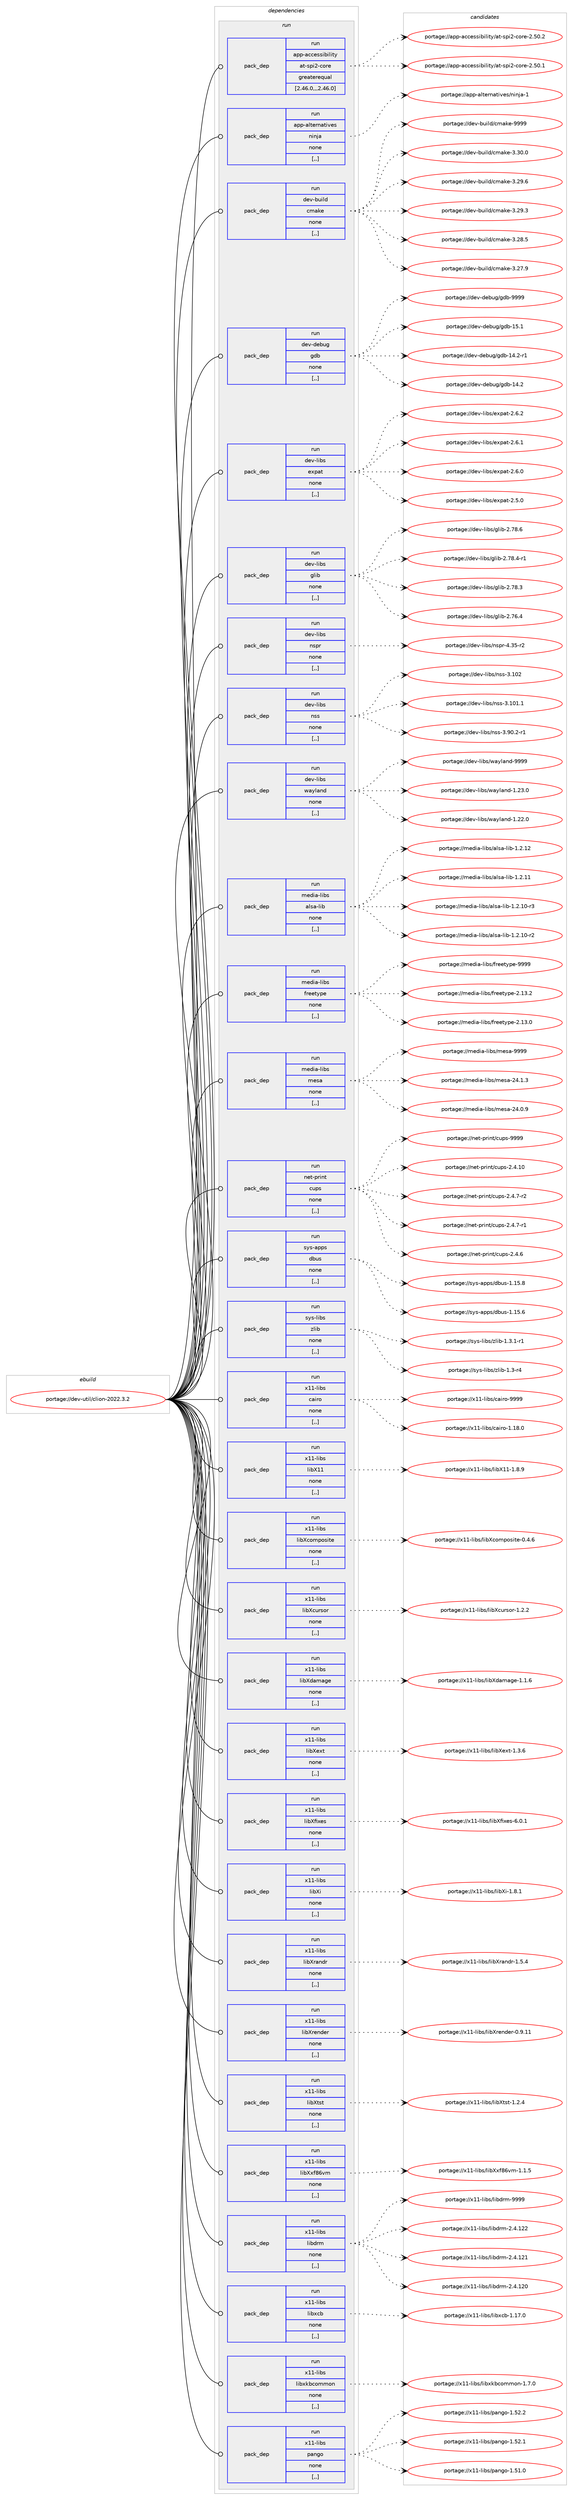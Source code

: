 digraph prolog {

# *************
# Graph options
# *************

newrank=true;
concentrate=true;
compound=true;
graph [rankdir=LR,fontname=Helvetica,fontsize=10,ranksep=1.5];#, ranksep=2.5, nodesep=0.2];
edge  [arrowhead=vee];
node  [fontname=Helvetica,fontsize=10];

# **********
# The ebuild
# **********

subgraph cluster_leftcol {
color=gray;
rank=same;
label=<<i>ebuild</i>>;
id [label="portage://dev-util/clion-2022.3.2", color=red, width=4, href="../dev-util/clion-2022.3.2.svg"];
}

# ****************
# The dependencies
# ****************

subgraph cluster_midcol {
color=gray;
label=<<i>dependencies</i>>;
subgraph cluster_compile {
fillcolor="#eeeeee";
style=filled;
label=<<i>compile</i>>;
}
subgraph cluster_compileandrun {
fillcolor="#eeeeee";
style=filled;
label=<<i>compile and run</i>>;
}
subgraph cluster_run {
fillcolor="#eeeeee";
style=filled;
label=<<i>run</i>>;
subgraph pack150181 {
dependency210689 [label=<<TABLE BORDER="0" CELLBORDER="1" CELLSPACING="0" CELLPADDING="4" WIDTH="220"><TR><TD ROWSPAN="6" CELLPADDING="30">pack_dep</TD></TR><TR><TD WIDTH="110">run</TD></TR><TR><TD>app-accessibility</TD></TR><TR><TD>at-spi2-core</TD></TR><TR><TD>greaterequal</TD></TR><TR><TD>[2.46.0,,,2.46.0]</TD></TR></TABLE>>, shape=none, color=blue];
}
id:e -> dependency210689:w [weight=20,style="solid",arrowhead="odot"];
subgraph pack150182 {
dependency210690 [label=<<TABLE BORDER="0" CELLBORDER="1" CELLSPACING="0" CELLPADDING="4" WIDTH="220"><TR><TD ROWSPAN="6" CELLPADDING="30">pack_dep</TD></TR><TR><TD WIDTH="110">run</TD></TR><TR><TD>app-alternatives</TD></TR><TR><TD>ninja</TD></TR><TR><TD>none</TD></TR><TR><TD>[,,]</TD></TR></TABLE>>, shape=none, color=blue];
}
id:e -> dependency210690:w [weight=20,style="solid",arrowhead="odot"];
subgraph pack150183 {
dependency210691 [label=<<TABLE BORDER="0" CELLBORDER="1" CELLSPACING="0" CELLPADDING="4" WIDTH="220"><TR><TD ROWSPAN="6" CELLPADDING="30">pack_dep</TD></TR><TR><TD WIDTH="110">run</TD></TR><TR><TD>dev-build</TD></TR><TR><TD>cmake</TD></TR><TR><TD>none</TD></TR><TR><TD>[,,]</TD></TR></TABLE>>, shape=none, color=blue];
}
id:e -> dependency210691:w [weight=20,style="solid",arrowhead="odot"];
subgraph pack150184 {
dependency210692 [label=<<TABLE BORDER="0" CELLBORDER="1" CELLSPACING="0" CELLPADDING="4" WIDTH="220"><TR><TD ROWSPAN="6" CELLPADDING="30">pack_dep</TD></TR><TR><TD WIDTH="110">run</TD></TR><TR><TD>dev-debug</TD></TR><TR><TD>gdb</TD></TR><TR><TD>none</TD></TR><TR><TD>[,,]</TD></TR></TABLE>>, shape=none, color=blue];
}
id:e -> dependency210692:w [weight=20,style="solid",arrowhead="odot"];
subgraph pack150185 {
dependency210693 [label=<<TABLE BORDER="0" CELLBORDER="1" CELLSPACING="0" CELLPADDING="4" WIDTH="220"><TR><TD ROWSPAN="6" CELLPADDING="30">pack_dep</TD></TR><TR><TD WIDTH="110">run</TD></TR><TR><TD>dev-libs</TD></TR><TR><TD>expat</TD></TR><TR><TD>none</TD></TR><TR><TD>[,,]</TD></TR></TABLE>>, shape=none, color=blue];
}
id:e -> dependency210693:w [weight=20,style="solid",arrowhead="odot"];
subgraph pack150186 {
dependency210694 [label=<<TABLE BORDER="0" CELLBORDER="1" CELLSPACING="0" CELLPADDING="4" WIDTH="220"><TR><TD ROWSPAN="6" CELLPADDING="30">pack_dep</TD></TR><TR><TD WIDTH="110">run</TD></TR><TR><TD>dev-libs</TD></TR><TR><TD>glib</TD></TR><TR><TD>none</TD></TR><TR><TD>[,,]</TD></TR></TABLE>>, shape=none, color=blue];
}
id:e -> dependency210694:w [weight=20,style="solid",arrowhead="odot"];
subgraph pack150187 {
dependency210695 [label=<<TABLE BORDER="0" CELLBORDER="1" CELLSPACING="0" CELLPADDING="4" WIDTH="220"><TR><TD ROWSPAN="6" CELLPADDING="30">pack_dep</TD></TR><TR><TD WIDTH="110">run</TD></TR><TR><TD>dev-libs</TD></TR><TR><TD>nspr</TD></TR><TR><TD>none</TD></TR><TR><TD>[,,]</TD></TR></TABLE>>, shape=none, color=blue];
}
id:e -> dependency210695:w [weight=20,style="solid",arrowhead="odot"];
subgraph pack150188 {
dependency210696 [label=<<TABLE BORDER="0" CELLBORDER="1" CELLSPACING="0" CELLPADDING="4" WIDTH="220"><TR><TD ROWSPAN="6" CELLPADDING="30">pack_dep</TD></TR><TR><TD WIDTH="110">run</TD></TR><TR><TD>dev-libs</TD></TR><TR><TD>nss</TD></TR><TR><TD>none</TD></TR><TR><TD>[,,]</TD></TR></TABLE>>, shape=none, color=blue];
}
id:e -> dependency210696:w [weight=20,style="solid",arrowhead="odot"];
subgraph pack150189 {
dependency210697 [label=<<TABLE BORDER="0" CELLBORDER="1" CELLSPACING="0" CELLPADDING="4" WIDTH="220"><TR><TD ROWSPAN="6" CELLPADDING="30">pack_dep</TD></TR><TR><TD WIDTH="110">run</TD></TR><TR><TD>dev-libs</TD></TR><TR><TD>wayland</TD></TR><TR><TD>none</TD></TR><TR><TD>[,,]</TD></TR></TABLE>>, shape=none, color=blue];
}
id:e -> dependency210697:w [weight=20,style="solid",arrowhead="odot"];
subgraph pack150190 {
dependency210698 [label=<<TABLE BORDER="0" CELLBORDER="1" CELLSPACING="0" CELLPADDING="4" WIDTH="220"><TR><TD ROWSPAN="6" CELLPADDING="30">pack_dep</TD></TR><TR><TD WIDTH="110">run</TD></TR><TR><TD>media-libs</TD></TR><TR><TD>alsa-lib</TD></TR><TR><TD>none</TD></TR><TR><TD>[,,]</TD></TR></TABLE>>, shape=none, color=blue];
}
id:e -> dependency210698:w [weight=20,style="solid",arrowhead="odot"];
subgraph pack150191 {
dependency210699 [label=<<TABLE BORDER="0" CELLBORDER="1" CELLSPACING="0" CELLPADDING="4" WIDTH="220"><TR><TD ROWSPAN="6" CELLPADDING="30">pack_dep</TD></TR><TR><TD WIDTH="110">run</TD></TR><TR><TD>media-libs</TD></TR><TR><TD>freetype</TD></TR><TR><TD>none</TD></TR><TR><TD>[,,]</TD></TR></TABLE>>, shape=none, color=blue];
}
id:e -> dependency210699:w [weight=20,style="solid",arrowhead="odot"];
subgraph pack150192 {
dependency210700 [label=<<TABLE BORDER="0" CELLBORDER="1" CELLSPACING="0" CELLPADDING="4" WIDTH="220"><TR><TD ROWSPAN="6" CELLPADDING="30">pack_dep</TD></TR><TR><TD WIDTH="110">run</TD></TR><TR><TD>media-libs</TD></TR><TR><TD>mesa</TD></TR><TR><TD>none</TD></TR><TR><TD>[,,]</TD></TR></TABLE>>, shape=none, color=blue];
}
id:e -> dependency210700:w [weight=20,style="solid",arrowhead="odot"];
subgraph pack150193 {
dependency210701 [label=<<TABLE BORDER="0" CELLBORDER="1" CELLSPACING="0" CELLPADDING="4" WIDTH="220"><TR><TD ROWSPAN="6" CELLPADDING="30">pack_dep</TD></TR><TR><TD WIDTH="110">run</TD></TR><TR><TD>net-print</TD></TR><TR><TD>cups</TD></TR><TR><TD>none</TD></TR><TR><TD>[,,]</TD></TR></TABLE>>, shape=none, color=blue];
}
id:e -> dependency210701:w [weight=20,style="solid",arrowhead="odot"];
subgraph pack150194 {
dependency210702 [label=<<TABLE BORDER="0" CELLBORDER="1" CELLSPACING="0" CELLPADDING="4" WIDTH="220"><TR><TD ROWSPAN="6" CELLPADDING="30">pack_dep</TD></TR><TR><TD WIDTH="110">run</TD></TR><TR><TD>sys-apps</TD></TR><TR><TD>dbus</TD></TR><TR><TD>none</TD></TR><TR><TD>[,,]</TD></TR></TABLE>>, shape=none, color=blue];
}
id:e -> dependency210702:w [weight=20,style="solid",arrowhead="odot"];
subgraph pack150195 {
dependency210703 [label=<<TABLE BORDER="0" CELLBORDER="1" CELLSPACING="0" CELLPADDING="4" WIDTH="220"><TR><TD ROWSPAN="6" CELLPADDING="30">pack_dep</TD></TR><TR><TD WIDTH="110">run</TD></TR><TR><TD>sys-libs</TD></TR><TR><TD>zlib</TD></TR><TR><TD>none</TD></TR><TR><TD>[,,]</TD></TR></TABLE>>, shape=none, color=blue];
}
id:e -> dependency210703:w [weight=20,style="solid",arrowhead="odot"];
subgraph pack150196 {
dependency210704 [label=<<TABLE BORDER="0" CELLBORDER="1" CELLSPACING="0" CELLPADDING="4" WIDTH="220"><TR><TD ROWSPAN="6" CELLPADDING="30">pack_dep</TD></TR><TR><TD WIDTH="110">run</TD></TR><TR><TD>x11-libs</TD></TR><TR><TD>cairo</TD></TR><TR><TD>none</TD></TR><TR><TD>[,,]</TD></TR></TABLE>>, shape=none, color=blue];
}
id:e -> dependency210704:w [weight=20,style="solid",arrowhead="odot"];
subgraph pack150197 {
dependency210705 [label=<<TABLE BORDER="0" CELLBORDER="1" CELLSPACING="0" CELLPADDING="4" WIDTH="220"><TR><TD ROWSPAN="6" CELLPADDING="30">pack_dep</TD></TR><TR><TD WIDTH="110">run</TD></TR><TR><TD>x11-libs</TD></TR><TR><TD>libX11</TD></TR><TR><TD>none</TD></TR><TR><TD>[,,]</TD></TR></TABLE>>, shape=none, color=blue];
}
id:e -> dependency210705:w [weight=20,style="solid",arrowhead="odot"];
subgraph pack150198 {
dependency210706 [label=<<TABLE BORDER="0" CELLBORDER="1" CELLSPACING="0" CELLPADDING="4" WIDTH="220"><TR><TD ROWSPAN="6" CELLPADDING="30">pack_dep</TD></TR><TR><TD WIDTH="110">run</TD></TR><TR><TD>x11-libs</TD></TR><TR><TD>libXcomposite</TD></TR><TR><TD>none</TD></TR><TR><TD>[,,]</TD></TR></TABLE>>, shape=none, color=blue];
}
id:e -> dependency210706:w [weight=20,style="solid",arrowhead="odot"];
subgraph pack150199 {
dependency210707 [label=<<TABLE BORDER="0" CELLBORDER="1" CELLSPACING="0" CELLPADDING="4" WIDTH="220"><TR><TD ROWSPAN="6" CELLPADDING="30">pack_dep</TD></TR><TR><TD WIDTH="110">run</TD></TR><TR><TD>x11-libs</TD></TR><TR><TD>libXcursor</TD></TR><TR><TD>none</TD></TR><TR><TD>[,,]</TD></TR></TABLE>>, shape=none, color=blue];
}
id:e -> dependency210707:w [weight=20,style="solid",arrowhead="odot"];
subgraph pack150200 {
dependency210708 [label=<<TABLE BORDER="0" CELLBORDER="1" CELLSPACING="0" CELLPADDING="4" WIDTH="220"><TR><TD ROWSPAN="6" CELLPADDING="30">pack_dep</TD></TR><TR><TD WIDTH="110">run</TD></TR><TR><TD>x11-libs</TD></TR><TR><TD>libXdamage</TD></TR><TR><TD>none</TD></TR><TR><TD>[,,]</TD></TR></TABLE>>, shape=none, color=blue];
}
id:e -> dependency210708:w [weight=20,style="solid",arrowhead="odot"];
subgraph pack150201 {
dependency210709 [label=<<TABLE BORDER="0" CELLBORDER="1" CELLSPACING="0" CELLPADDING="4" WIDTH="220"><TR><TD ROWSPAN="6" CELLPADDING="30">pack_dep</TD></TR><TR><TD WIDTH="110">run</TD></TR><TR><TD>x11-libs</TD></TR><TR><TD>libXext</TD></TR><TR><TD>none</TD></TR><TR><TD>[,,]</TD></TR></TABLE>>, shape=none, color=blue];
}
id:e -> dependency210709:w [weight=20,style="solid",arrowhead="odot"];
subgraph pack150202 {
dependency210710 [label=<<TABLE BORDER="0" CELLBORDER="1" CELLSPACING="0" CELLPADDING="4" WIDTH="220"><TR><TD ROWSPAN="6" CELLPADDING="30">pack_dep</TD></TR><TR><TD WIDTH="110">run</TD></TR><TR><TD>x11-libs</TD></TR><TR><TD>libXfixes</TD></TR><TR><TD>none</TD></TR><TR><TD>[,,]</TD></TR></TABLE>>, shape=none, color=blue];
}
id:e -> dependency210710:w [weight=20,style="solid",arrowhead="odot"];
subgraph pack150203 {
dependency210711 [label=<<TABLE BORDER="0" CELLBORDER="1" CELLSPACING="0" CELLPADDING="4" WIDTH="220"><TR><TD ROWSPAN="6" CELLPADDING="30">pack_dep</TD></TR><TR><TD WIDTH="110">run</TD></TR><TR><TD>x11-libs</TD></TR><TR><TD>libXi</TD></TR><TR><TD>none</TD></TR><TR><TD>[,,]</TD></TR></TABLE>>, shape=none, color=blue];
}
id:e -> dependency210711:w [weight=20,style="solid",arrowhead="odot"];
subgraph pack150204 {
dependency210712 [label=<<TABLE BORDER="0" CELLBORDER="1" CELLSPACING="0" CELLPADDING="4" WIDTH="220"><TR><TD ROWSPAN="6" CELLPADDING="30">pack_dep</TD></TR><TR><TD WIDTH="110">run</TD></TR><TR><TD>x11-libs</TD></TR><TR><TD>libXrandr</TD></TR><TR><TD>none</TD></TR><TR><TD>[,,]</TD></TR></TABLE>>, shape=none, color=blue];
}
id:e -> dependency210712:w [weight=20,style="solid",arrowhead="odot"];
subgraph pack150205 {
dependency210713 [label=<<TABLE BORDER="0" CELLBORDER="1" CELLSPACING="0" CELLPADDING="4" WIDTH="220"><TR><TD ROWSPAN="6" CELLPADDING="30">pack_dep</TD></TR><TR><TD WIDTH="110">run</TD></TR><TR><TD>x11-libs</TD></TR><TR><TD>libXrender</TD></TR><TR><TD>none</TD></TR><TR><TD>[,,]</TD></TR></TABLE>>, shape=none, color=blue];
}
id:e -> dependency210713:w [weight=20,style="solid",arrowhead="odot"];
subgraph pack150206 {
dependency210714 [label=<<TABLE BORDER="0" CELLBORDER="1" CELLSPACING="0" CELLPADDING="4" WIDTH="220"><TR><TD ROWSPAN="6" CELLPADDING="30">pack_dep</TD></TR><TR><TD WIDTH="110">run</TD></TR><TR><TD>x11-libs</TD></TR><TR><TD>libXtst</TD></TR><TR><TD>none</TD></TR><TR><TD>[,,]</TD></TR></TABLE>>, shape=none, color=blue];
}
id:e -> dependency210714:w [weight=20,style="solid",arrowhead="odot"];
subgraph pack150207 {
dependency210715 [label=<<TABLE BORDER="0" CELLBORDER="1" CELLSPACING="0" CELLPADDING="4" WIDTH="220"><TR><TD ROWSPAN="6" CELLPADDING="30">pack_dep</TD></TR><TR><TD WIDTH="110">run</TD></TR><TR><TD>x11-libs</TD></TR><TR><TD>libXxf86vm</TD></TR><TR><TD>none</TD></TR><TR><TD>[,,]</TD></TR></TABLE>>, shape=none, color=blue];
}
id:e -> dependency210715:w [weight=20,style="solid",arrowhead="odot"];
subgraph pack150208 {
dependency210716 [label=<<TABLE BORDER="0" CELLBORDER="1" CELLSPACING="0" CELLPADDING="4" WIDTH="220"><TR><TD ROWSPAN="6" CELLPADDING="30">pack_dep</TD></TR><TR><TD WIDTH="110">run</TD></TR><TR><TD>x11-libs</TD></TR><TR><TD>libdrm</TD></TR><TR><TD>none</TD></TR><TR><TD>[,,]</TD></TR></TABLE>>, shape=none, color=blue];
}
id:e -> dependency210716:w [weight=20,style="solid",arrowhead="odot"];
subgraph pack150209 {
dependency210717 [label=<<TABLE BORDER="0" CELLBORDER="1" CELLSPACING="0" CELLPADDING="4" WIDTH="220"><TR><TD ROWSPAN="6" CELLPADDING="30">pack_dep</TD></TR><TR><TD WIDTH="110">run</TD></TR><TR><TD>x11-libs</TD></TR><TR><TD>libxcb</TD></TR><TR><TD>none</TD></TR><TR><TD>[,,]</TD></TR></TABLE>>, shape=none, color=blue];
}
id:e -> dependency210717:w [weight=20,style="solid",arrowhead="odot"];
subgraph pack150210 {
dependency210718 [label=<<TABLE BORDER="0" CELLBORDER="1" CELLSPACING="0" CELLPADDING="4" WIDTH="220"><TR><TD ROWSPAN="6" CELLPADDING="30">pack_dep</TD></TR><TR><TD WIDTH="110">run</TD></TR><TR><TD>x11-libs</TD></TR><TR><TD>libxkbcommon</TD></TR><TR><TD>none</TD></TR><TR><TD>[,,]</TD></TR></TABLE>>, shape=none, color=blue];
}
id:e -> dependency210718:w [weight=20,style="solid",arrowhead="odot"];
subgraph pack150211 {
dependency210719 [label=<<TABLE BORDER="0" CELLBORDER="1" CELLSPACING="0" CELLPADDING="4" WIDTH="220"><TR><TD ROWSPAN="6" CELLPADDING="30">pack_dep</TD></TR><TR><TD WIDTH="110">run</TD></TR><TR><TD>x11-libs</TD></TR><TR><TD>pango</TD></TR><TR><TD>none</TD></TR><TR><TD>[,,]</TD></TR></TABLE>>, shape=none, color=blue];
}
id:e -> dependency210719:w [weight=20,style="solid",arrowhead="odot"];
}
}

# **************
# The candidates
# **************

subgraph cluster_choices {
rank=same;
color=gray;
label=<<i>candidates</i>>;

subgraph choice150181 {
color=black;
nodesep=1;
choice97112112459799991011151151059810510810511612147971164511511210550459911111410145504653484650 [label="portage://app-accessibility/at-spi2-core-2.50.2", color=red, width=4,href="../app-accessibility/at-spi2-core-2.50.2.svg"];
choice97112112459799991011151151059810510810511612147971164511511210550459911111410145504653484649 [label="portage://app-accessibility/at-spi2-core-2.50.1", color=red, width=4,href="../app-accessibility/at-spi2-core-2.50.1.svg"];
dependency210689:e -> choice97112112459799991011151151059810510810511612147971164511511210550459911111410145504653484650:w [style=dotted,weight="100"];
dependency210689:e -> choice97112112459799991011151151059810510810511612147971164511511210550459911111410145504653484649:w [style=dotted,weight="100"];
}
subgraph choice150182 {
color=black;
nodesep=1;
choice9711211245971081161011141109711610511810111547110105110106974549 [label="portage://app-alternatives/ninja-1", color=red, width=4,href="../app-alternatives/ninja-1.svg"];
dependency210690:e -> choice9711211245971081161011141109711610511810111547110105110106974549:w [style=dotted,weight="100"];
}
subgraph choice150183 {
color=black;
nodesep=1;
choice10010111845981171051081004799109971071014557575757 [label="portage://dev-build/cmake-9999", color=red, width=4,href="../dev-build/cmake-9999.svg"];
choice100101118459811710510810047991099710710145514651484648 [label="portage://dev-build/cmake-3.30.0", color=red, width=4,href="../dev-build/cmake-3.30.0.svg"];
choice100101118459811710510810047991099710710145514650574654 [label="portage://dev-build/cmake-3.29.6", color=red, width=4,href="../dev-build/cmake-3.29.6.svg"];
choice100101118459811710510810047991099710710145514650574651 [label="portage://dev-build/cmake-3.29.3", color=red, width=4,href="../dev-build/cmake-3.29.3.svg"];
choice100101118459811710510810047991099710710145514650564653 [label="portage://dev-build/cmake-3.28.5", color=red, width=4,href="../dev-build/cmake-3.28.5.svg"];
choice100101118459811710510810047991099710710145514650554657 [label="portage://dev-build/cmake-3.27.9", color=red, width=4,href="../dev-build/cmake-3.27.9.svg"];
dependency210691:e -> choice10010111845981171051081004799109971071014557575757:w [style=dotted,weight="100"];
dependency210691:e -> choice100101118459811710510810047991099710710145514651484648:w [style=dotted,weight="100"];
dependency210691:e -> choice100101118459811710510810047991099710710145514650574654:w [style=dotted,weight="100"];
dependency210691:e -> choice100101118459811710510810047991099710710145514650574651:w [style=dotted,weight="100"];
dependency210691:e -> choice100101118459811710510810047991099710710145514650564653:w [style=dotted,weight="100"];
dependency210691:e -> choice100101118459811710510810047991099710710145514650554657:w [style=dotted,weight="100"];
}
subgraph choice150184 {
color=black;
nodesep=1;
choice100101118451001019811710347103100984557575757 [label="portage://dev-debug/gdb-9999", color=red, width=4,href="../dev-debug/gdb-9999.svg"];
choice100101118451001019811710347103100984549534649 [label="portage://dev-debug/gdb-15.1", color=red, width=4,href="../dev-debug/gdb-15.1.svg"];
choice1001011184510010198117103471031009845495246504511449 [label="portage://dev-debug/gdb-14.2-r1", color=red, width=4,href="../dev-debug/gdb-14.2-r1.svg"];
choice100101118451001019811710347103100984549524650 [label="portage://dev-debug/gdb-14.2", color=red, width=4,href="../dev-debug/gdb-14.2.svg"];
dependency210692:e -> choice100101118451001019811710347103100984557575757:w [style=dotted,weight="100"];
dependency210692:e -> choice100101118451001019811710347103100984549534649:w [style=dotted,weight="100"];
dependency210692:e -> choice1001011184510010198117103471031009845495246504511449:w [style=dotted,weight="100"];
dependency210692:e -> choice100101118451001019811710347103100984549524650:w [style=dotted,weight="100"];
}
subgraph choice150185 {
color=black;
nodesep=1;
choice10010111845108105981154710112011297116455046544650 [label="portage://dev-libs/expat-2.6.2", color=red, width=4,href="../dev-libs/expat-2.6.2.svg"];
choice10010111845108105981154710112011297116455046544649 [label="portage://dev-libs/expat-2.6.1", color=red, width=4,href="../dev-libs/expat-2.6.1.svg"];
choice10010111845108105981154710112011297116455046544648 [label="portage://dev-libs/expat-2.6.0", color=red, width=4,href="../dev-libs/expat-2.6.0.svg"];
choice10010111845108105981154710112011297116455046534648 [label="portage://dev-libs/expat-2.5.0", color=red, width=4,href="../dev-libs/expat-2.5.0.svg"];
dependency210693:e -> choice10010111845108105981154710112011297116455046544650:w [style=dotted,weight="100"];
dependency210693:e -> choice10010111845108105981154710112011297116455046544649:w [style=dotted,weight="100"];
dependency210693:e -> choice10010111845108105981154710112011297116455046544648:w [style=dotted,weight="100"];
dependency210693:e -> choice10010111845108105981154710112011297116455046534648:w [style=dotted,weight="100"];
}
subgraph choice150186 {
color=black;
nodesep=1;
choice1001011184510810598115471031081059845504655564654 [label="portage://dev-libs/glib-2.78.6", color=red, width=4,href="../dev-libs/glib-2.78.6.svg"];
choice10010111845108105981154710310810598455046555646524511449 [label="portage://dev-libs/glib-2.78.4-r1", color=red, width=4,href="../dev-libs/glib-2.78.4-r1.svg"];
choice1001011184510810598115471031081059845504655564651 [label="portage://dev-libs/glib-2.78.3", color=red, width=4,href="../dev-libs/glib-2.78.3.svg"];
choice1001011184510810598115471031081059845504655544652 [label="portage://dev-libs/glib-2.76.4", color=red, width=4,href="../dev-libs/glib-2.76.4.svg"];
dependency210694:e -> choice1001011184510810598115471031081059845504655564654:w [style=dotted,weight="100"];
dependency210694:e -> choice10010111845108105981154710310810598455046555646524511449:w [style=dotted,weight="100"];
dependency210694:e -> choice1001011184510810598115471031081059845504655564651:w [style=dotted,weight="100"];
dependency210694:e -> choice1001011184510810598115471031081059845504655544652:w [style=dotted,weight="100"];
}
subgraph choice150187 {
color=black;
nodesep=1;
choice10010111845108105981154711011511211445524651534511450 [label="portage://dev-libs/nspr-4.35-r2", color=red, width=4,href="../dev-libs/nspr-4.35-r2.svg"];
dependency210695:e -> choice10010111845108105981154711011511211445524651534511450:w [style=dotted,weight="100"];
}
subgraph choice150188 {
color=black;
nodesep=1;
choice100101118451081059811547110115115455146494850 [label="portage://dev-libs/nss-3.102", color=red, width=4,href="../dev-libs/nss-3.102.svg"];
choice1001011184510810598115471101151154551464948494649 [label="portage://dev-libs/nss-3.101.1", color=red, width=4,href="../dev-libs/nss-3.101.1.svg"];
choice100101118451081059811547110115115455146574846504511449 [label="portage://dev-libs/nss-3.90.2-r1", color=red, width=4,href="../dev-libs/nss-3.90.2-r1.svg"];
dependency210696:e -> choice100101118451081059811547110115115455146494850:w [style=dotted,weight="100"];
dependency210696:e -> choice1001011184510810598115471101151154551464948494649:w [style=dotted,weight="100"];
dependency210696:e -> choice100101118451081059811547110115115455146574846504511449:w [style=dotted,weight="100"];
}
subgraph choice150189 {
color=black;
nodesep=1;
choice10010111845108105981154711997121108971101004557575757 [label="portage://dev-libs/wayland-9999", color=red, width=4,href="../dev-libs/wayland-9999.svg"];
choice100101118451081059811547119971211089711010045494650514648 [label="portage://dev-libs/wayland-1.23.0", color=red, width=4,href="../dev-libs/wayland-1.23.0.svg"];
choice100101118451081059811547119971211089711010045494650504648 [label="portage://dev-libs/wayland-1.22.0", color=red, width=4,href="../dev-libs/wayland-1.22.0.svg"];
dependency210697:e -> choice10010111845108105981154711997121108971101004557575757:w [style=dotted,weight="100"];
dependency210697:e -> choice100101118451081059811547119971211089711010045494650514648:w [style=dotted,weight="100"];
dependency210697:e -> choice100101118451081059811547119971211089711010045494650504648:w [style=dotted,weight="100"];
}
subgraph choice150190 {
color=black;
nodesep=1;
choice109101100105974510810598115479710811597451081059845494650464950 [label="portage://media-libs/alsa-lib-1.2.12", color=red, width=4,href="../media-libs/alsa-lib-1.2.12.svg"];
choice109101100105974510810598115479710811597451081059845494650464949 [label="portage://media-libs/alsa-lib-1.2.11", color=red, width=4,href="../media-libs/alsa-lib-1.2.11.svg"];
choice1091011001059745108105981154797108115974510810598454946504649484511451 [label="portage://media-libs/alsa-lib-1.2.10-r3", color=red, width=4,href="../media-libs/alsa-lib-1.2.10-r3.svg"];
choice1091011001059745108105981154797108115974510810598454946504649484511450 [label="portage://media-libs/alsa-lib-1.2.10-r2", color=red, width=4,href="../media-libs/alsa-lib-1.2.10-r2.svg"];
dependency210698:e -> choice109101100105974510810598115479710811597451081059845494650464950:w [style=dotted,weight="100"];
dependency210698:e -> choice109101100105974510810598115479710811597451081059845494650464949:w [style=dotted,weight="100"];
dependency210698:e -> choice1091011001059745108105981154797108115974510810598454946504649484511451:w [style=dotted,weight="100"];
dependency210698:e -> choice1091011001059745108105981154797108115974510810598454946504649484511450:w [style=dotted,weight="100"];
}
subgraph choice150191 {
color=black;
nodesep=1;
choice109101100105974510810598115471021141011011161211121014557575757 [label="portage://media-libs/freetype-9999", color=red, width=4,href="../media-libs/freetype-9999.svg"];
choice1091011001059745108105981154710211410110111612111210145504649514650 [label="portage://media-libs/freetype-2.13.2", color=red, width=4,href="../media-libs/freetype-2.13.2.svg"];
choice1091011001059745108105981154710211410110111612111210145504649514648 [label="portage://media-libs/freetype-2.13.0", color=red, width=4,href="../media-libs/freetype-2.13.0.svg"];
dependency210699:e -> choice109101100105974510810598115471021141011011161211121014557575757:w [style=dotted,weight="100"];
dependency210699:e -> choice1091011001059745108105981154710211410110111612111210145504649514650:w [style=dotted,weight="100"];
dependency210699:e -> choice1091011001059745108105981154710211410110111612111210145504649514648:w [style=dotted,weight="100"];
}
subgraph choice150192 {
color=black;
nodesep=1;
choice10910110010597451081059811547109101115974557575757 [label="portage://media-libs/mesa-9999", color=red, width=4,href="../media-libs/mesa-9999.svg"];
choice109101100105974510810598115471091011159745505246494651 [label="portage://media-libs/mesa-24.1.3", color=red, width=4,href="../media-libs/mesa-24.1.3.svg"];
choice109101100105974510810598115471091011159745505246484657 [label="portage://media-libs/mesa-24.0.9", color=red, width=4,href="../media-libs/mesa-24.0.9.svg"];
dependency210700:e -> choice10910110010597451081059811547109101115974557575757:w [style=dotted,weight="100"];
dependency210700:e -> choice109101100105974510810598115471091011159745505246494651:w [style=dotted,weight="100"];
dependency210700:e -> choice109101100105974510810598115471091011159745505246484657:w [style=dotted,weight="100"];
}
subgraph choice150193 {
color=black;
nodesep=1;
choice1101011164511211410511011647991171121154557575757 [label="portage://net-print/cups-9999", color=red, width=4,href="../net-print/cups-9999.svg"];
choice11010111645112114105110116479911711211545504652464948 [label="portage://net-print/cups-2.4.10", color=red, width=4,href="../net-print/cups-2.4.10.svg"];
choice1101011164511211410511011647991171121154550465246554511450 [label="portage://net-print/cups-2.4.7-r2", color=red, width=4,href="../net-print/cups-2.4.7-r2.svg"];
choice1101011164511211410511011647991171121154550465246554511449 [label="portage://net-print/cups-2.4.7-r1", color=red, width=4,href="../net-print/cups-2.4.7-r1.svg"];
choice110101116451121141051101164799117112115455046524654 [label="portage://net-print/cups-2.4.6", color=red, width=4,href="../net-print/cups-2.4.6.svg"];
dependency210701:e -> choice1101011164511211410511011647991171121154557575757:w [style=dotted,weight="100"];
dependency210701:e -> choice11010111645112114105110116479911711211545504652464948:w [style=dotted,weight="100"];
dependency210701:e -> choice1101011164511211410511011647991171121154550465246554511450:w [style=dotted,weight="100"];
dependency210701:e -> choice1101011164511211410511011647991171121154550465246554511449:w [style=dotted,weight="100"];
dependency210701:e -> choice110101116451121141051101164799117112115455046524654:w [style=dotted,weight="100"];
}
subgraph choice150194 {
color=black;
nodesep=1;
choice1151211154597112112115471009811711545494649534656 [label="portage://sys-apps/dbus-1.15.8", color=red, width=4,href="../sys-apps/dbus-1.15.8.svg"];
choice1151211154597112112115471009811711545494649534654 [label="portage://sys-apps/dbus-1.15.6", color=red, width=4,href="../sys-apps/dbus-1.15.6.svg"];
dependency210702:e -> choice1151211154597112112115471009811711545494649534656:w [style=dotted,weight="100"];
dependency210702:e -> choice1151211154597112112115471009811711545494649534654:w [style=dotted,weight="100"];
}
subgraph choice150195 {
color=black;
nodesep=1;
choice115121115451081059811547122108105984549465146494511449 [label="portage://sys-libs/zlib-1.3.1-r1", color=red, width=4,href="../sys-libs/zlib-1.3.1-r1.svg"];
choice11512111545108105981154712210810598454946514511452 [label="portage://sys-libs/zlib-1.3-r4", color=red, width=4,href="../sys-libs/zlib-1.3-r4.svg"];
dependency210703:e -> choice115121115451081059811547122108105984549465146494511449:w [style=dotted,weight="100"];
dependency210703:e -> choice11512111545108105981154712210810598454946514511452:w [style=dotted,weight="100"];
}
subgraph choice150196 {
color=black;
nodesep=1;
choice120494945108105981154799971051141114557575757 [label="portage://x11-libs/cairo-9999", color=red, width=4,href="../x11-libs/cairo-9999.svg"];
choice1204949451081059811547999710511411145494649564648 [label="portage://x11-libs/cairo-1.18.0", color=red, width=4,href="../x11-libs/cairo-1.18.0.svg"];
dependency210704:e -> choice120494945108105981154799971051141114557575757:w [style=dotted,weight="100"];
dependency210704:e -> choice1204949451081059811547999710511411145494649564648:w [style=dotted,weight="100"];
}
subgraph choice150197 {
color=black;
nodesep=1;
choice120494945108105981154710810598884949454946564657 [label="portage://x11-libs/libX11-1.8.9", color=red, width=4,href="../x11-libs/libX11-1.8.9.svg"];
dependency210705:e -> choice120494945108105981154710810598884949454946564657:w [style=dotted,weight="100"];
}
subgraph choice150198 {
color=black;
nodesep=1;
choice1204949451081059811547108105988899111109112111115105116101454846524654 [label="portage://x11-libs/libXcomposite-0.4.6", color=red, width=4,href="../x11-libs/libXcomposite-0.4.6.svg"];
dependency210706:e -> choice1204949451081059811547108105988899111109112111115105116101454846524654:w [style=dotted,weight="100"];
}
subgraph choice150199 {
color=black;
nodesep=1;
choice1204949451081059811547108105988899117114115111114454946504650 [label="portage://x11-libs/libXcursor-1.2.2", color=red, width=4,href="../x11-libs/libXcursor-1.2.2.svg"];
dependency210707:e -> choice1204949451081059811547108105988899117114115111114454946504650:w [style=dotted,weight="100"];
}
subgraph choice150200 {
color=black;
nodesep=1;
choice120494945108105981154710810598881009710997103101454946494654 [label="portage://x11-libs/libXdamage-1.1.6", color=red, width=4,href="../x11-libs/libXdamage-1.1.6.svg"];
dependency210708:e -> choice120494945108105981154710810598881009710997103101454946494654:w [style=dotted,weight="100"];
}
subgraph choice150201 {
color=black;
nodesep=1;
choice12049494510810598115471081059888101120116454946514654 [label="portage://x11-libs/libXext-1.3.6", color=red, width=4,href="../x11-libs/libXext-1.3.6.svg"];
dependency210709:e -> choice12049494510810598115471081059888101120116454946514654:w [style=dotted,weight="100"];
}
subgraph choice150202 {
color=black;
nodesep=1;
choice12049494510810598115471081059888102105120101115455446484649 [label="portage://x11-libs/libXfixes-6.0.1", color=red, width=4,href="../x11-libs/libXfixes-6.0.1.svg"];
dependency210710:e -> choice12049494510810598115471081059888102105120101115455446484649:w [style=dotted,weight="100"];
}
subgraph choice150203 {
color=black;
nodesep=1;
choice12049494510810598115471081059888105454946564649 [label="portage://x11-libs/libXi-1.8.1", color=red, width=4,href="../x11-libs/libXi-1.8.1.svg"];
dependency210711:e -> choice12049494510810598115471081059888105454946564649:w [style=dotted,weight="100"];
}
subgraph choice150204 {
color=black;
nodesep=1;
choice1204949451081059811547108105988811497110100114454946534652 [label="portage://x11-libs/libXrandr-1.5.4", color=red, width=4,href="../x11-libs/libXrandr-1.5.4.svg"];
dependency210712:e -> choice1204949451081059811547108105988811497110100114454946534652:w [style=dotted,weight="100"];
}
subgraph choice150205 {
color=black;
nodesep=1;
choice1204949451081059811547108105988811410111010010111445484657464949 [label="portage://x11-libs/libXrender-0.9.11", color=red, width=4,href="../x11-libs/libXrender-0.9.11.svg"];
dependency210713:e -> choice1204949451081059811547108105988811410111010010111445484657464949:w [style=dotted,weight="100"];
}
subgraph choice150206 {
color=black;
nodesep=1;
choice12049494510810598115471081059888116115116454946504652 [label="portage://x11-libs/libXtst-1.2.4", color=red, width=4,href="../x11-libs/libXtst-1.2.4.svg"];
dependency210714:e -> choice12049494510810598115471081059888116115116454946504652:w [style=dotted,weight="100"];
}
subgraph choice150207 {
color=black;
nodesep=1;
choice120494945108105981154710810598881201025654118109454946494653 [label="portage://x11-libs/libXxf86vm-1.1.5", color=red, width=4,href="../x11-libs/libXxf86vm-1.1.5.svg"];
dependency210715:e -> choice120494945108105981154710810598881201025654118109454946494653:w [style=dotted,weight="100"];
}
subgraph choice150208 {
color=black;
nodesep=1;
choice1204949451081059811547108105981001141094557575757 [label="portage://x11-libs/libdrm-9999", color=red, width=4,href="../x11-libs/libdrm-9999.svg"];
choice1204949451081059811547108105981001141094550465246495050 [label="portage://x11-libs/libdrm-2.4.122", color=red, width=4,href="../x11-libs/libdrm-2.4.122.svg"];
choice1204949451081059811547108105981001141094550465246495049 [label="portage://x11-libs/libdrm-2.4.121", color=red, width=4,href="../x11-libs/libdrm-2.4.121.svg"];
choice1204949451081059811547108105981001141094550465246495048 [label="portage://x11-libs/libdrm-2.4.120", color=red, width=4,href="../x11-libs/libdrm-2.4.120.svg"];
dependency210716:e -> choice1204949451081059811547108105981001141094557575757:w [style=dotted,weight="100"];
dependency210716:e -> choice1204949451081059811547108105981001141094550465246495050:w [style=dotted,weight="100"];
dependency210716:e -> choice1204949451081059811547108105981001141094550465246495049:w [style=dotted,weight="100"];
dependency210716:e -> choice1204949451081059811547108105981001141094550465246495048:w [style=dotted,weight="100"];
}
subgraph choice150209 {
color=black;
nodesep=1;
choice120494945108105981154710810598120999845494649554648 [label="portage://x11-libs/libxcb-1.17.0", color=red, width=4,href="../x11-libs/libxcb-1.17.0.svg"];
dependency210717:e -> choice120494945108105981154710810598120999845494649554648:w [style=dotted,weight="100"];
}
subgraph choice150210 {
color=black;
nodesep=1;
choice1204949451081059811547108105981201079899111109109111110454946554648 [label="portage://x11-libs/libxkbcommon-1.7.0", color=red, width=4,href="../x11-libs/libxkbcommon-1.7.0.svg"];
dependency210718:e -> choice1204949451081059811547108105981201079899111109109111110454946554648:w [style=dotted,weight="100"];
}
subgraph choice150211 {
color=black;
nodesep=1;
choice12049494510810598115471129711010311145494653504650 [label="portage://x11-libs/pango-1.52.2", color=red, width=4,href="../x11-libs/pango-1.52.2.svg"];
choice12049494510810598115471129711010311145494653504649 [label="portage://x11-libs/pango-1.52.1", color=red, width=4,href="../x11-libs/pango-1.52.1.svg"];
choice12049494510810598115471129711010311145494653494648 [label="portage://x11-libs/pango-1.51.0", color=red, width=4,href="../x11-libs/pango-1.51.0.svg"];
dependency210719:e -> choice12049494510810598115471129711010311145494653504650:w [style=dotted,weight="100"];
dependency210719:e -> choice12049494510810598115471129711010311145494653504649:w [style=dotted,weight="100"];
dependency210719:e -> choice12049494510810598115471129711010311145494653494648:w [style=dotted,weight="100"];
}
}

}
